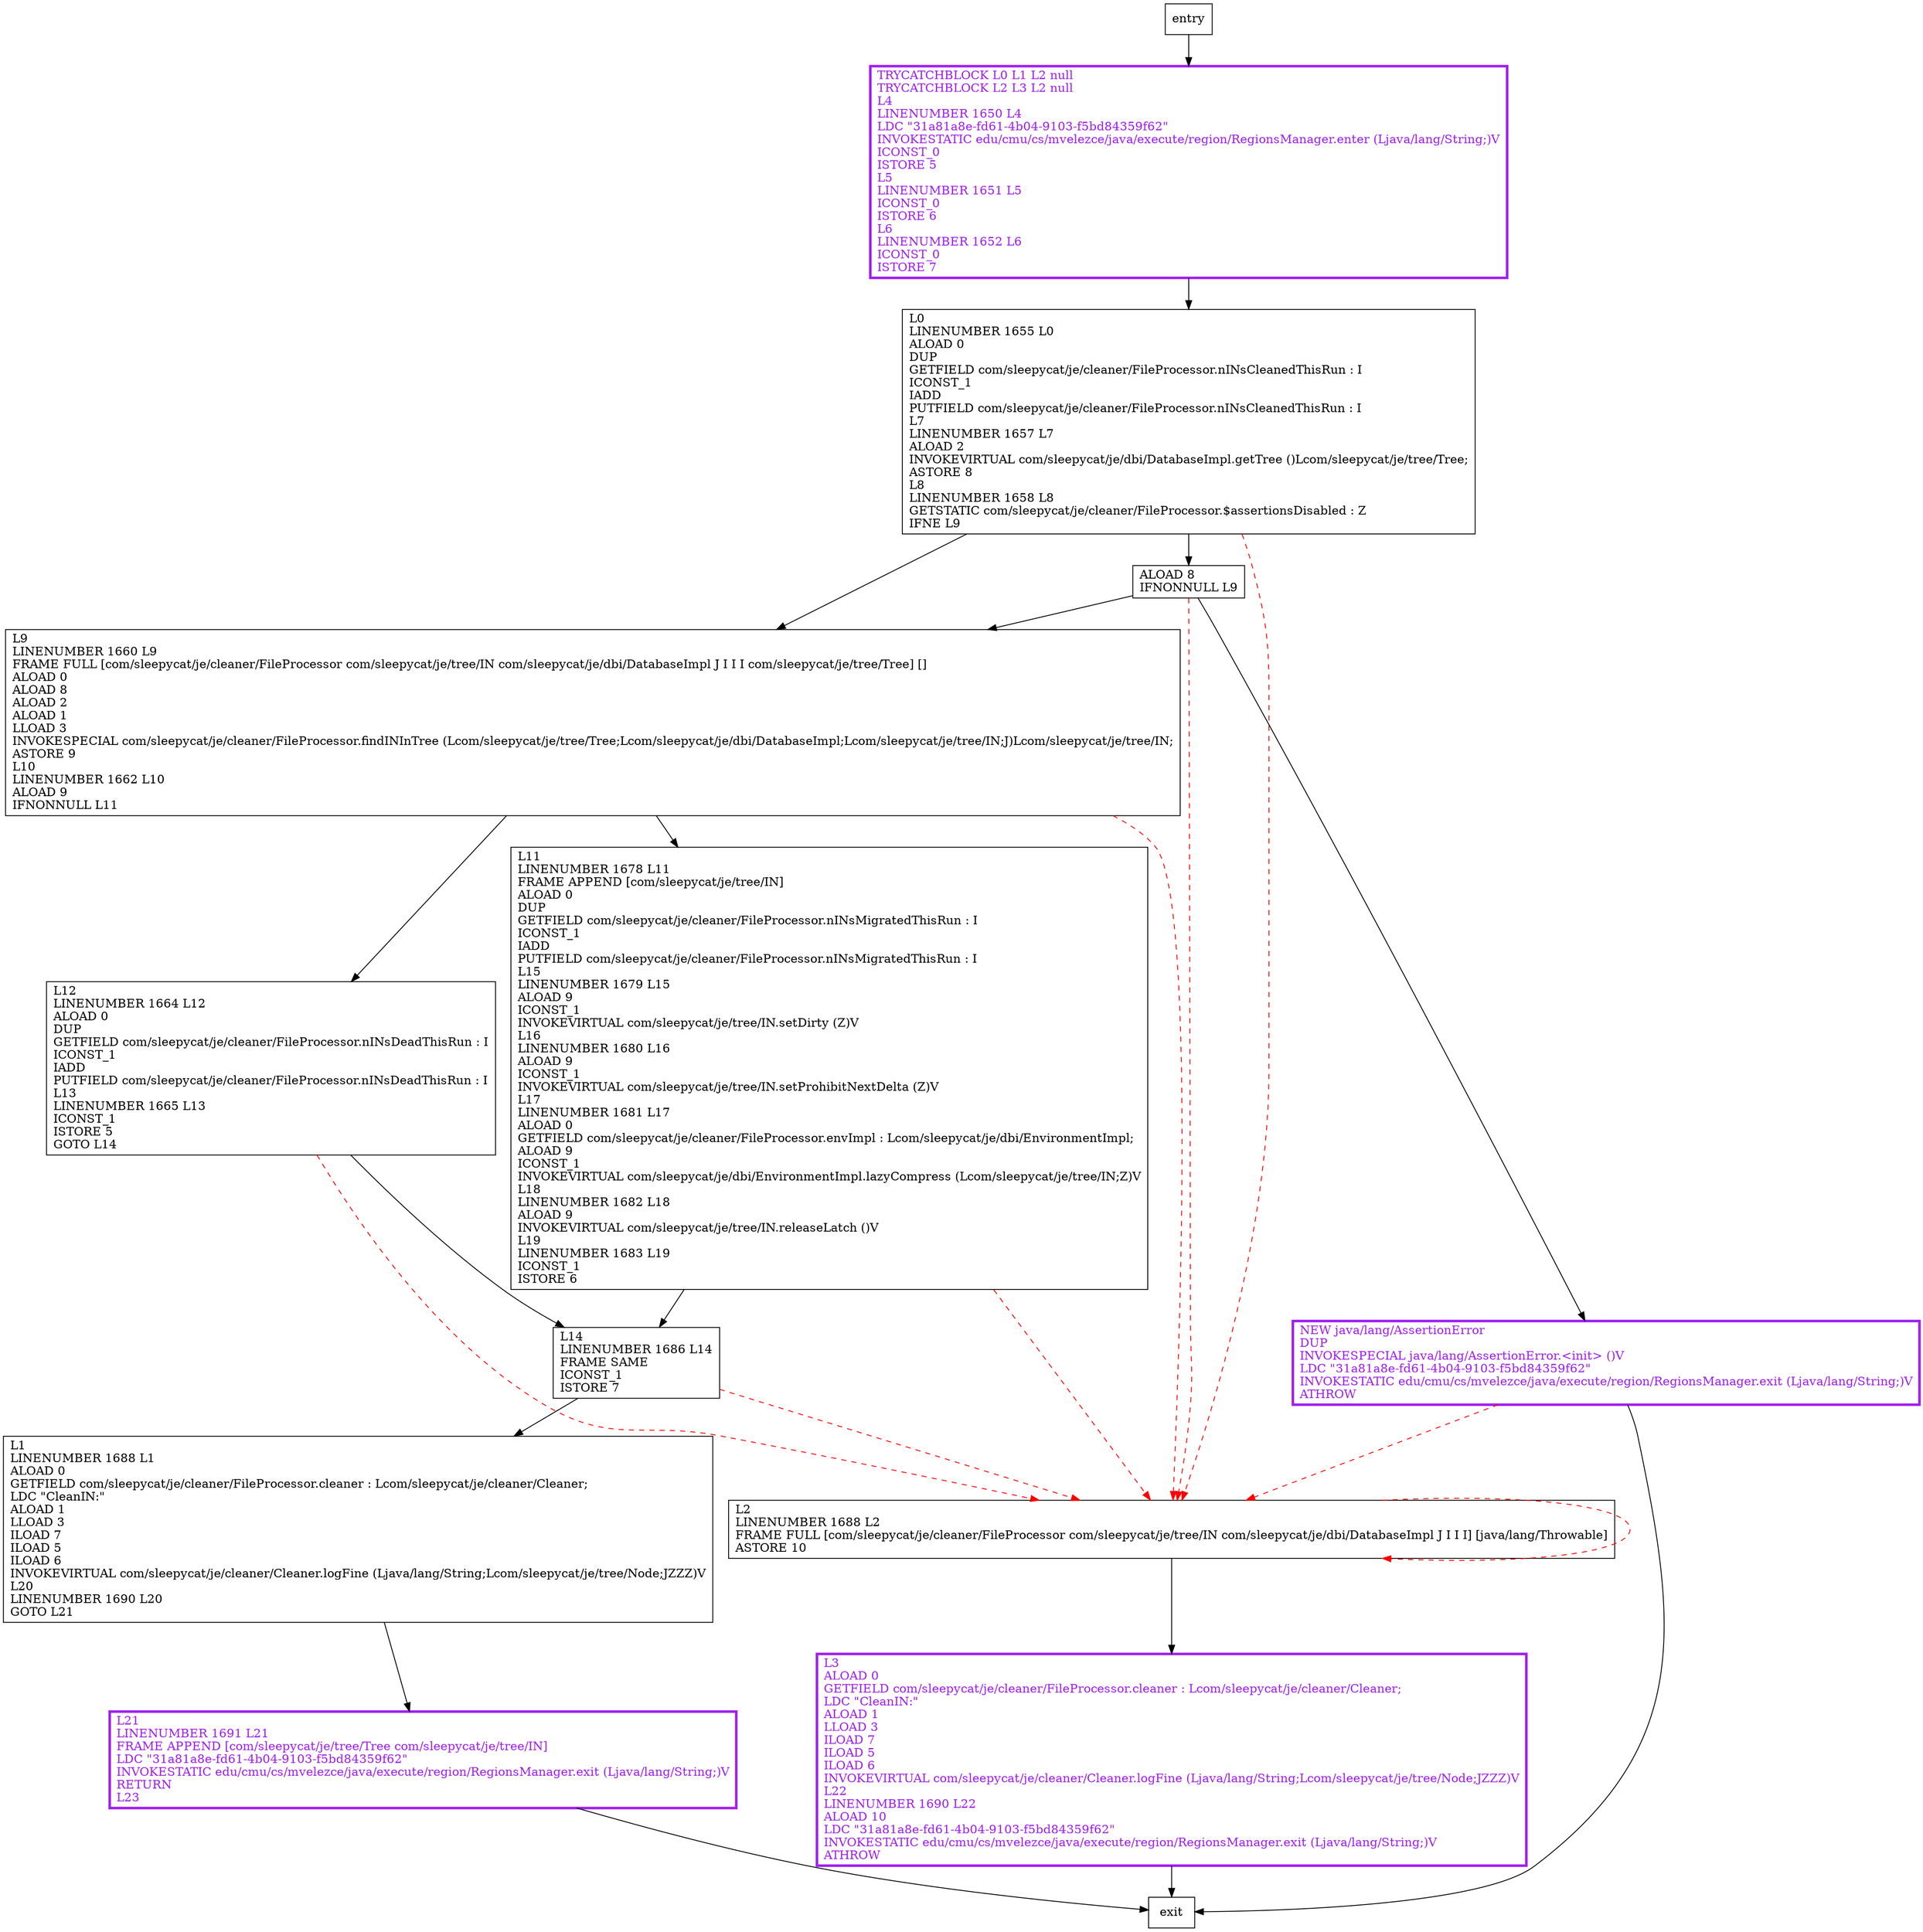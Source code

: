 digraph processIN {
node [shape=record];
572718080 [label="TRYCATCHBLOCK L0 L1 L2 null\lTRYCATCHBLOCK L2 L3 L2 null\lL4\lLINENUMBER 1650 L4\lLDC \"31a81a8e-fd61-4b04-9103-f5bd84359f62\"\lINVOKESTATIC edu/cmu/cs/mvelezce/java/execute/region/RegionsManager.enter (Ljava/lang/String;)V\lICONST_0\lISTORE 5\lL5\lLINENUMBER 1651 L5\lICONST_0\lISTORE 6\lL6\lLINENUMBER 1652 L6\lICONST_0\lISTORE 7\l"];
392001467 [label="L11\lLINENUMBER 1678 L11\lFRAME APPEND [com/sleepycat/je/tree/IN]\lALOAD 0\lDUP\lGETFIELD com/sleepycat/je/cleaner/FileProcessor.nINsMigratedThisRun : I\lICONST_1\lIADD\lPUTFIELD com/sleepycat/je/cleaner/FileProcessor.nINsMigratedThisRun : I\lL15\lLINENUMBER 1679 L15\lALOAD 9\lICONST_1\lINVOKEVIRTUAL com/sleepycat/je/tree/IN.setDirty (Z)V\lL16\lLINENUMBER 1680 L16\lALOAD 9\lICONST_1\lINVOKEVIRTUAL com/sleepycat/je/tree/IN.setProhibitNextDelta (Z)V\lL17\lLINENUMBER 1681 L17\lALOAD 0\lGETFIELD com/sleepycat/je/cleaner/FileProcessor.envImpl : Lcom/sleepycat/je/dbi/EnvironmentImpl;\lALOAD 9\lICONST_1\lINVOKEVIRTUAL com/sleepycat/je/dbi/EnvironmentImpl.lazyCompress (Lcom/sleepycat/je/tree/IN;Z)V\lL18\lLINENUMBER 1682 L18\lALOAD 9\lINVOKEVIRTUAL com/sleepycat/je/tree/IN.releaseLatch ()V\lL19\lLINENUMBER 1683 L19\lICONST_1\lISTORE 6\l"];
607554779 [label="L21\lLINENUMBER 1691 L21\lFRAME APPEND [com/sleepycat/je/tree/Tree com/sleepycat/je/tree/IN]\lLDC \"31a81a8e-fd61-4b04-9103-f5bd84359f62\"\lINVOKESTATIC edu/cmu/cs/mvelezce/java/execute/region/RegionsManager.exit (Ljava/lang/String;)V\lRETURN\lL23\l"];
2072257305 [label="L14\lLINENUMBER 1686 L14\lFRAME SAME\lICONST_1\lISTORE 7\l"];
1007916944 [label="L0\lLINENUMBER 1655 L0\lALOAD 0\lDUP\lGETFIELD com/sleepycat/je/cleaner/FileProcessor.nINsCleanedThisRun : I\lICONST_1\lIADD\lPUTFIELD com/sleepycat/je/cleaner/FileProcessor.nINsCleanedThisRun : I\lL7\lLINENUMBER 1657 L7\lALOAD 2\lINVOKEVIRTUAL com/sleepycat/je/dbi/DatabaseImpl.getTree ()Lcom/sleepycat/je/tree/Tree;\lASTORE 8\lL8\lLINENUMBER 1658 L8\lGETSTATIC com/sleepycat/je/cleaner/FileProcessor.$assertionsDisabled : Z\lIFNE L9\l"];
1245885951 [label="NEW java/lang/AssertionError\lDUP\lINVOKESPECIAL java/lang/AssertionError.\<init\> ()V\lLDC \"31a81a8e-fd61-4b04-9103-f5bd84359f62\"\lINVOKESTATIC edu/cmu/cs/mvelezce/java/execute/region/RegionsManager.exit (Ljava/lang/String;)V\lATHROW\l"];
94119557 [label="L12\lLINENUMBER 1664 L12\lALOAD 0\lDUP\lGETFIELD com/sleepycat/je/cleaner/FileProcessor.nINsDeadThisRun : I\lICONST_1\lIADD\lPUTFIELD com/sleepycat/je/cleaner/FileProcessor.nINsDeadThisRun : I\lL13\lLINENUMBER 1665 L13\lICONST_1\lISTORE 5\lGOTO L14\l"];
171268034 [label="L1\lLINENUMBER 1688 L1\lALOAD 0\lGETFIELD com/sleepycat/je/cleaner/FileProcessor.cleaner : Lcom/sleepycat/je/cleaner/Cleaner;\lLDC \"CleanIN:\"\lALOAD 1\lLLOAD 3\lILOAD 7\lILOAD 5\lILOAD 6\lINVOKEVIRTUAL com/sleepycat/je/cleaner/Cleaner.logFine (Ljava/lang/String;Lcom/sleepycat/je/tree/Node;JZZZ)V\lL20\lLINENUMBER 1690 L20\lGOTO L21\l"];
1015020106 [label="L2\lLINENUMBER 1688 L2\lFRAME FULL [com/sleepycat/je/cleaner/FileProcessor com/sleepycat/je/tree/IN com/sleepycat/je/dbi/DatabaseImpl J I I I] [java/lang/Throwable]\lASTORE 10\l"];
159957817 [label="L3\lALOAD 0\lGETFIELD com/sleepycat/je/cleaner/FileProcessor.cleaner : Lcom/sleepycat/je/cleaner/Cleaner;\lLDC \"CleanIN:\"\lALOAD 1\lLLOAD 3\lILOAD 7\lILOAD 5\lILOAD 6\lINVOKEVIRTUAL com/sleepycat/je/cleaner/Cleaner.logFine (Ljava/lang/String;Lcom/sleepycat/je/tree/Node;JZZZ)V\lL22\lLINENUMBER 1690 L22\lALOAD 10\lLDC \"31a81a8e-fd61-4b04-9103-f5bd84359f62\"\lINVOKESTATIC edu/cmu/cs/mvelezce/java/execute/region/RegionsManager.exit (Ljava/lang/String;)V\lATHROW\l"];
696744591 [label="ALOAD 8\lIFNONNULL L9\l"];
153920314 [label="L9\lLINENUMBER 1660 L9\lFRAME FULL [com/sleepycat/je/cleaner/FileProcessor com/sleepycat/je/tree/IN com/sleepycat/je/dbi/DatabaseImpl J I I I com/sleepycat/je/tree/Tree] []\lALOAD 0\lALOAD 8\lALOAD 2\lALOAD 1\lLLOAD 3\lINVOKESPECIAL com/sleepycat/je/cleaner/FileProcessor.findINInTree (Lcom/sleepycat/je/tree/Tree;Lcom/sleepycat/je/dbi/DatabaseImpl;Lcom/sleepycat/je/tree/IN;J)Lcom/sleepycat/je/tree/IN;\lASTORE 9\lL10\lLINENUMBER 1662 L10\lALOAD 9\lIFNONNULL L11\l"];
entry;
exit;
2072257305 -> 171268034
2072257305 -> 1015020106 [style=dashed, color=red]
1007916944 -> 696744591
1007916944 -> 1015020106 [style=dashed, color=red]
1007916944 -> 153920314
94119557 -> 2072257305
94119557 -> 1015020106 [style=dashed, color=red]
1015020106 -> 159957817
1015020106 -> 1015020106 [style=dashed, color=red]
572718080 -> 1007916944
392001467 -> 2072257305
392001467 -> 1015020106 [style=dashed, color=red]
607554779 -> exit
entry -> 572718080
1245885951 -> exit
1245885951 -> 1015020106 [style=dashed, color=red]
171268034 -> 607554779
159957817 -> exit
696744591 -> 1245885951
696744591 -> 1015020106 [style=dashed, color=red]
696744591 -> 153920314
153920314 -> 392001467
153920314 -> 94119557
153920314 -> 1015020106 [style=dashed, color=red]
572718080[fontcolor="purple", penwidth=3, color="purple"];
607554779[fontcolor="purple", penwidth=3, color="purple"];
1245885951[fontcolor="purple", penwidth=3, color="purple"];
159957817[fontcolor="purple", penwidth=3, color="purple"];
}
